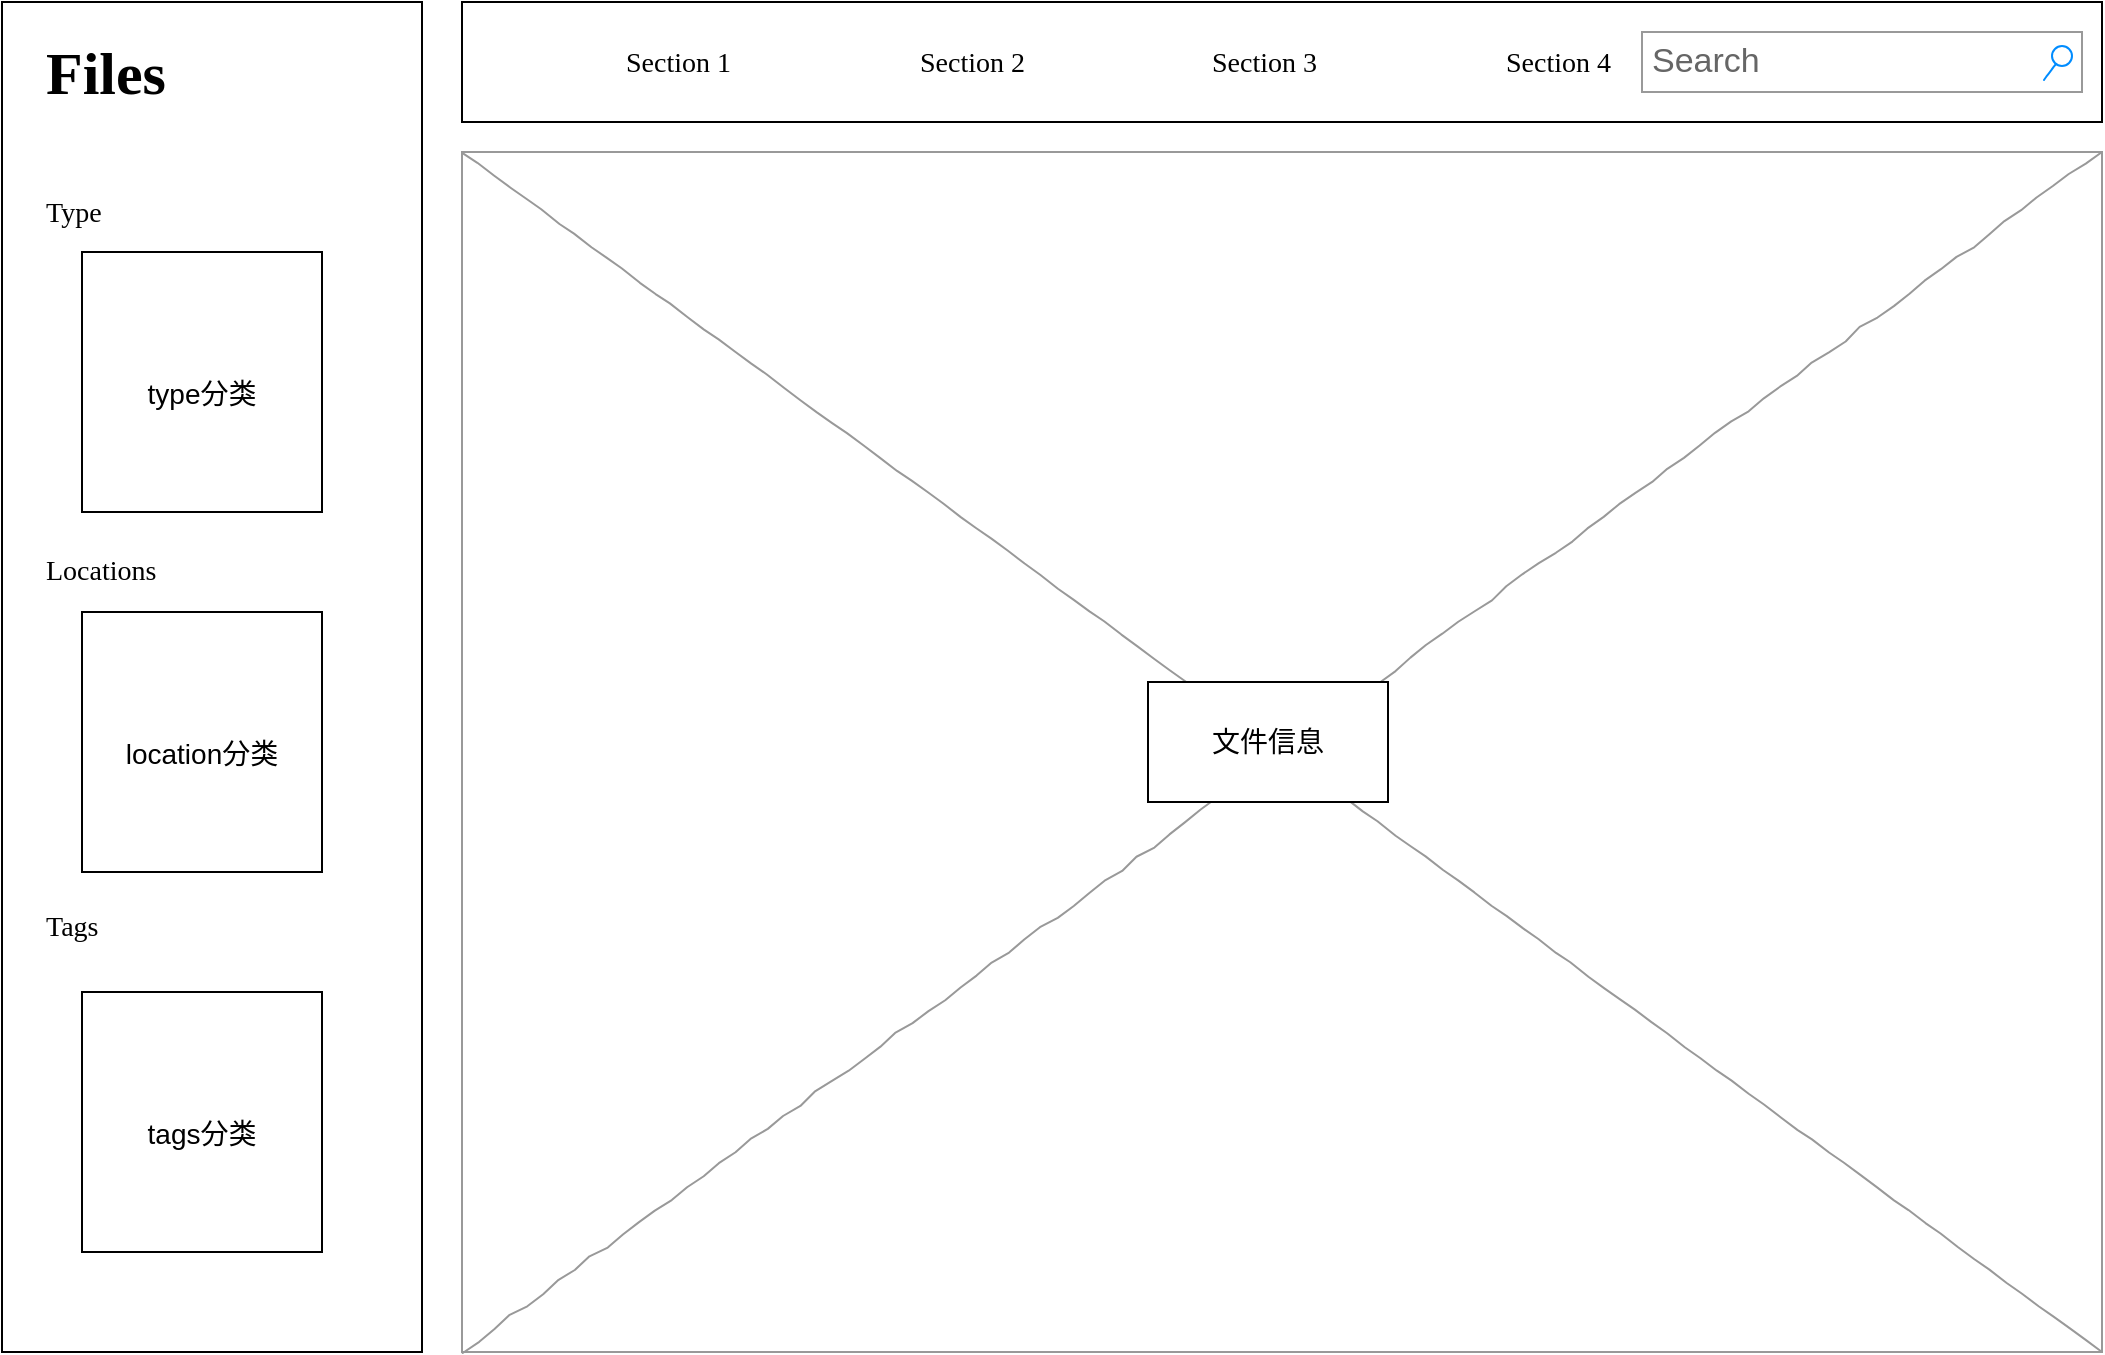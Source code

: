 <mxfile version="15.7.0" type="github">
  <diagram name="Page-1" id="03018318-947c-dd8e-b7a3-06fadd420f32">
    <mxGraphModel dx="1350" dy="745" grid="1" gridSize="10" guides="1" tooltips="1" connect="1" arrows="1" fold="1" page="1" pageScale="1" pageWidth="1100" pageHeight="850" background="#ffffff" math="0" shadow="0">
      <root>
        <mxCell id="0" />
        <mxCell id="1" parent="0" />
        <mxCell id="677b7b8949515195-3" value="Search" style="strokeWidth=1;shadow=0;dashed=0;align=center;html=1;shape=mxgraph.mockup.forms.searchBox;strokeColor=#999999;mainText=;strokeColor2=#008cff;fontColor=#666666;fontSize=17;align=left;spacingLeft=3;rounded=0;labelBackgroundColor=none;comic=1;" parent="1" vertex="1">
          <mxGeometry x="840" y="170" width="220" height="30" as="geometry" />
        </mxCell>
        <mxCell id="677b7b8949515195-11" value="Section 1" style="text;html=1;points=[];align=left;verticalAlign=top;spacingTop=-4;fontSize=14;fontFamily=Verdana" parent="1" vertex="1">
          <mxGeometry x="330" y="175" width="60" height="20" as="geometry" />
        </mxCell>
        <mxCell id="677b7b8949515195-12" value="Section 2" style="text;html=1;points=[];align=left;verticalAlign=top;spacingTop=-4;fontSize=14;fontFamily=Verdana" parent="1" vertex="1">
          <mxGeometry x="477" y="175" width="60" height="20" as="geometry" />
        </mxCell>
        <mxCell id="677b7b8949515195-13" value="Section 3" style="text;html=1;points=[];align=left;verticalAlign=top;spacingTop=-4;fontSize=14;fontFamily=Verdana" parent="1" vertex="1">
          <mxGeometry x="623" y="175" width="60" height="20" as="geometry" />
        </mxCell>
        <mxCell id="677b7b8949515195-14" value="Section 4" style="text;html=1;points=[];align=left;verticalAlign=top;spacingTop=-4;fontSize=14;fontFamily=Verdana" parent="1" vertex="1">
          <mxGeometry x="770" y="175" width="60" height="20" as="geometry" />
        </mxCell>
        <mxCell id="677b7b8949515195-16" value="" style="verticalLabelPosition=bottom;shadow=0;dashed=0;align=center;html=1;verticalAlign=top;strokeWidth=1;shape=mxgraph.mockup.graphics.simpleIcon;strokeColor=#999999;rounded=0;labelBackgroundColor=none;fontFamily=Verdana;fontSize=14;fontColor=#000000;comic=1;" parent="1" vertex="1">
          <mxGeometry x="250" y="230" width="820" height="600" as="geometry" />
        </mxCell>
        <mxCell id="677b7b8949515195-27" value="Type" style="text;html=1;points=[];align=left;verticalAlign=top;spacingTop=-4;fontSize=14;fontFamily=Verdana" parent="1" vertex="1">
          <mxGeometry x="40" y="250" width="170" height="20" as="geometry" />
        </mxCell>
        <mxCell id="677b7b8949515195-35" value="Tags" style="text;html=1;points=[];align=left;verticalAlign=top;spacingTop=-4;fontSize=14;fontFamily=Verdana" parent="1" vertex="1">
          <mxGeometry x="40" y="607" width="170" height="20" as="geometry" />
        </mxCell>
        <mxCell id="677b7b8949515195-40" value="Locations" style="text;html=1;points=[];align=left;verticalAlign=top;spacingTop=-4;fontSize=14;fontFamily=Verdana" parent="1" vertex="1">
          <mxGeometry x="40" y="429" width="170" height="20" as="geometry" />
        </mxCell>
        <mxCell id="4H-Xog6x97mg5r4-ALUe-1" value="&lt;b&gt;&lt;font style=&quot;font-size: 30px&quot;&gt;Files&lt;/font&gt;&lt;/b&gt;" style="text;html=1;points=[];align=left;verticalAlign=top;spacingTop=-4;fontSize=14;fontFamily=Verdana" vertex="1" parent="1">
          <mxGeometry x="40" y="170" width="170" height="20" as="geometry" />
        </mxCell>
        <mxCell id="4H-Xog6x97mg5r4-ALUe-2" value="&lt;span style=&quot;font-size: 14px ; text-align: left&quot;&gt;location分类&lt;/span&gt;" style="rounded=0;whiteSpace=wrap;html=1;fontSize=30;" vertex="1" parent="1">
          <mxGeometry x="60" y="460" width="120" height="130" as="geometry" />
        </mxCell>
        <mxCell id="4H-Xog6x97mg5r4-ALUe-3" value="&lt;span style=&quot;font-size: 14px ; text-align: left&quot;&gt;tags分类&lt;/span&gt;" style="rounded=0;whiteSpace=wrap;html=1;fontSize=30;" vertex="1" parent="1">
          <mxGeometry x="60" y="650" width="120" height="130" as="geometry" />
        </mxCell>
        <mxCell id="4H-Xog6x97mg5r4-ALUe-4" value="&lt;font style=&quot;font-size: 14px&quot;&gt;type分类&lt;/font&gt;" style="rounded=0;whiteSpace=wrap;html=1;fontSize=30;align=center;" vertex="1" parent="1">
          <mxGeometry x="60" y="280" width="120" height="130" as="geometry" />
        </mxCell>
        <mxCell id="4H-Xog6x97mg5r4-ALUe-5" value="文件信息" style="rounded=0;whiteSpace=wrap;html=1;fontSize=14;align=center;" vertex="1" parent="1">
          <mxGeometry x="593" y="495" width="120" height="60" as="geometry" />
        </mxCell>
        <mxCell id="4H-Xog6x97mg5r4-ALUe-6" value="" style="rounded=0;whiteSpace=wrap;html=1;fontSize=14;align=center;fillColor=none;" vertex="1" parent="1">
          <mxGeometry x="20" y="155" width="210" height="675" as="geometry" />
        </mxCell>
        <mxCell id="4H-Xog6x97mg5r4-ALUe-7" value="" style="rounded=0;whiteSpace=wrap;html=1;fontSize=14;fillColor=none;align=center;" vertex="1" parent="1">
          <mxGeometry x="250" y="155" width="820" height="60" as="geometry" />
        </mxCell>
      </root>
    </mxGraphModel>
  </diagram>
</mxfile>
